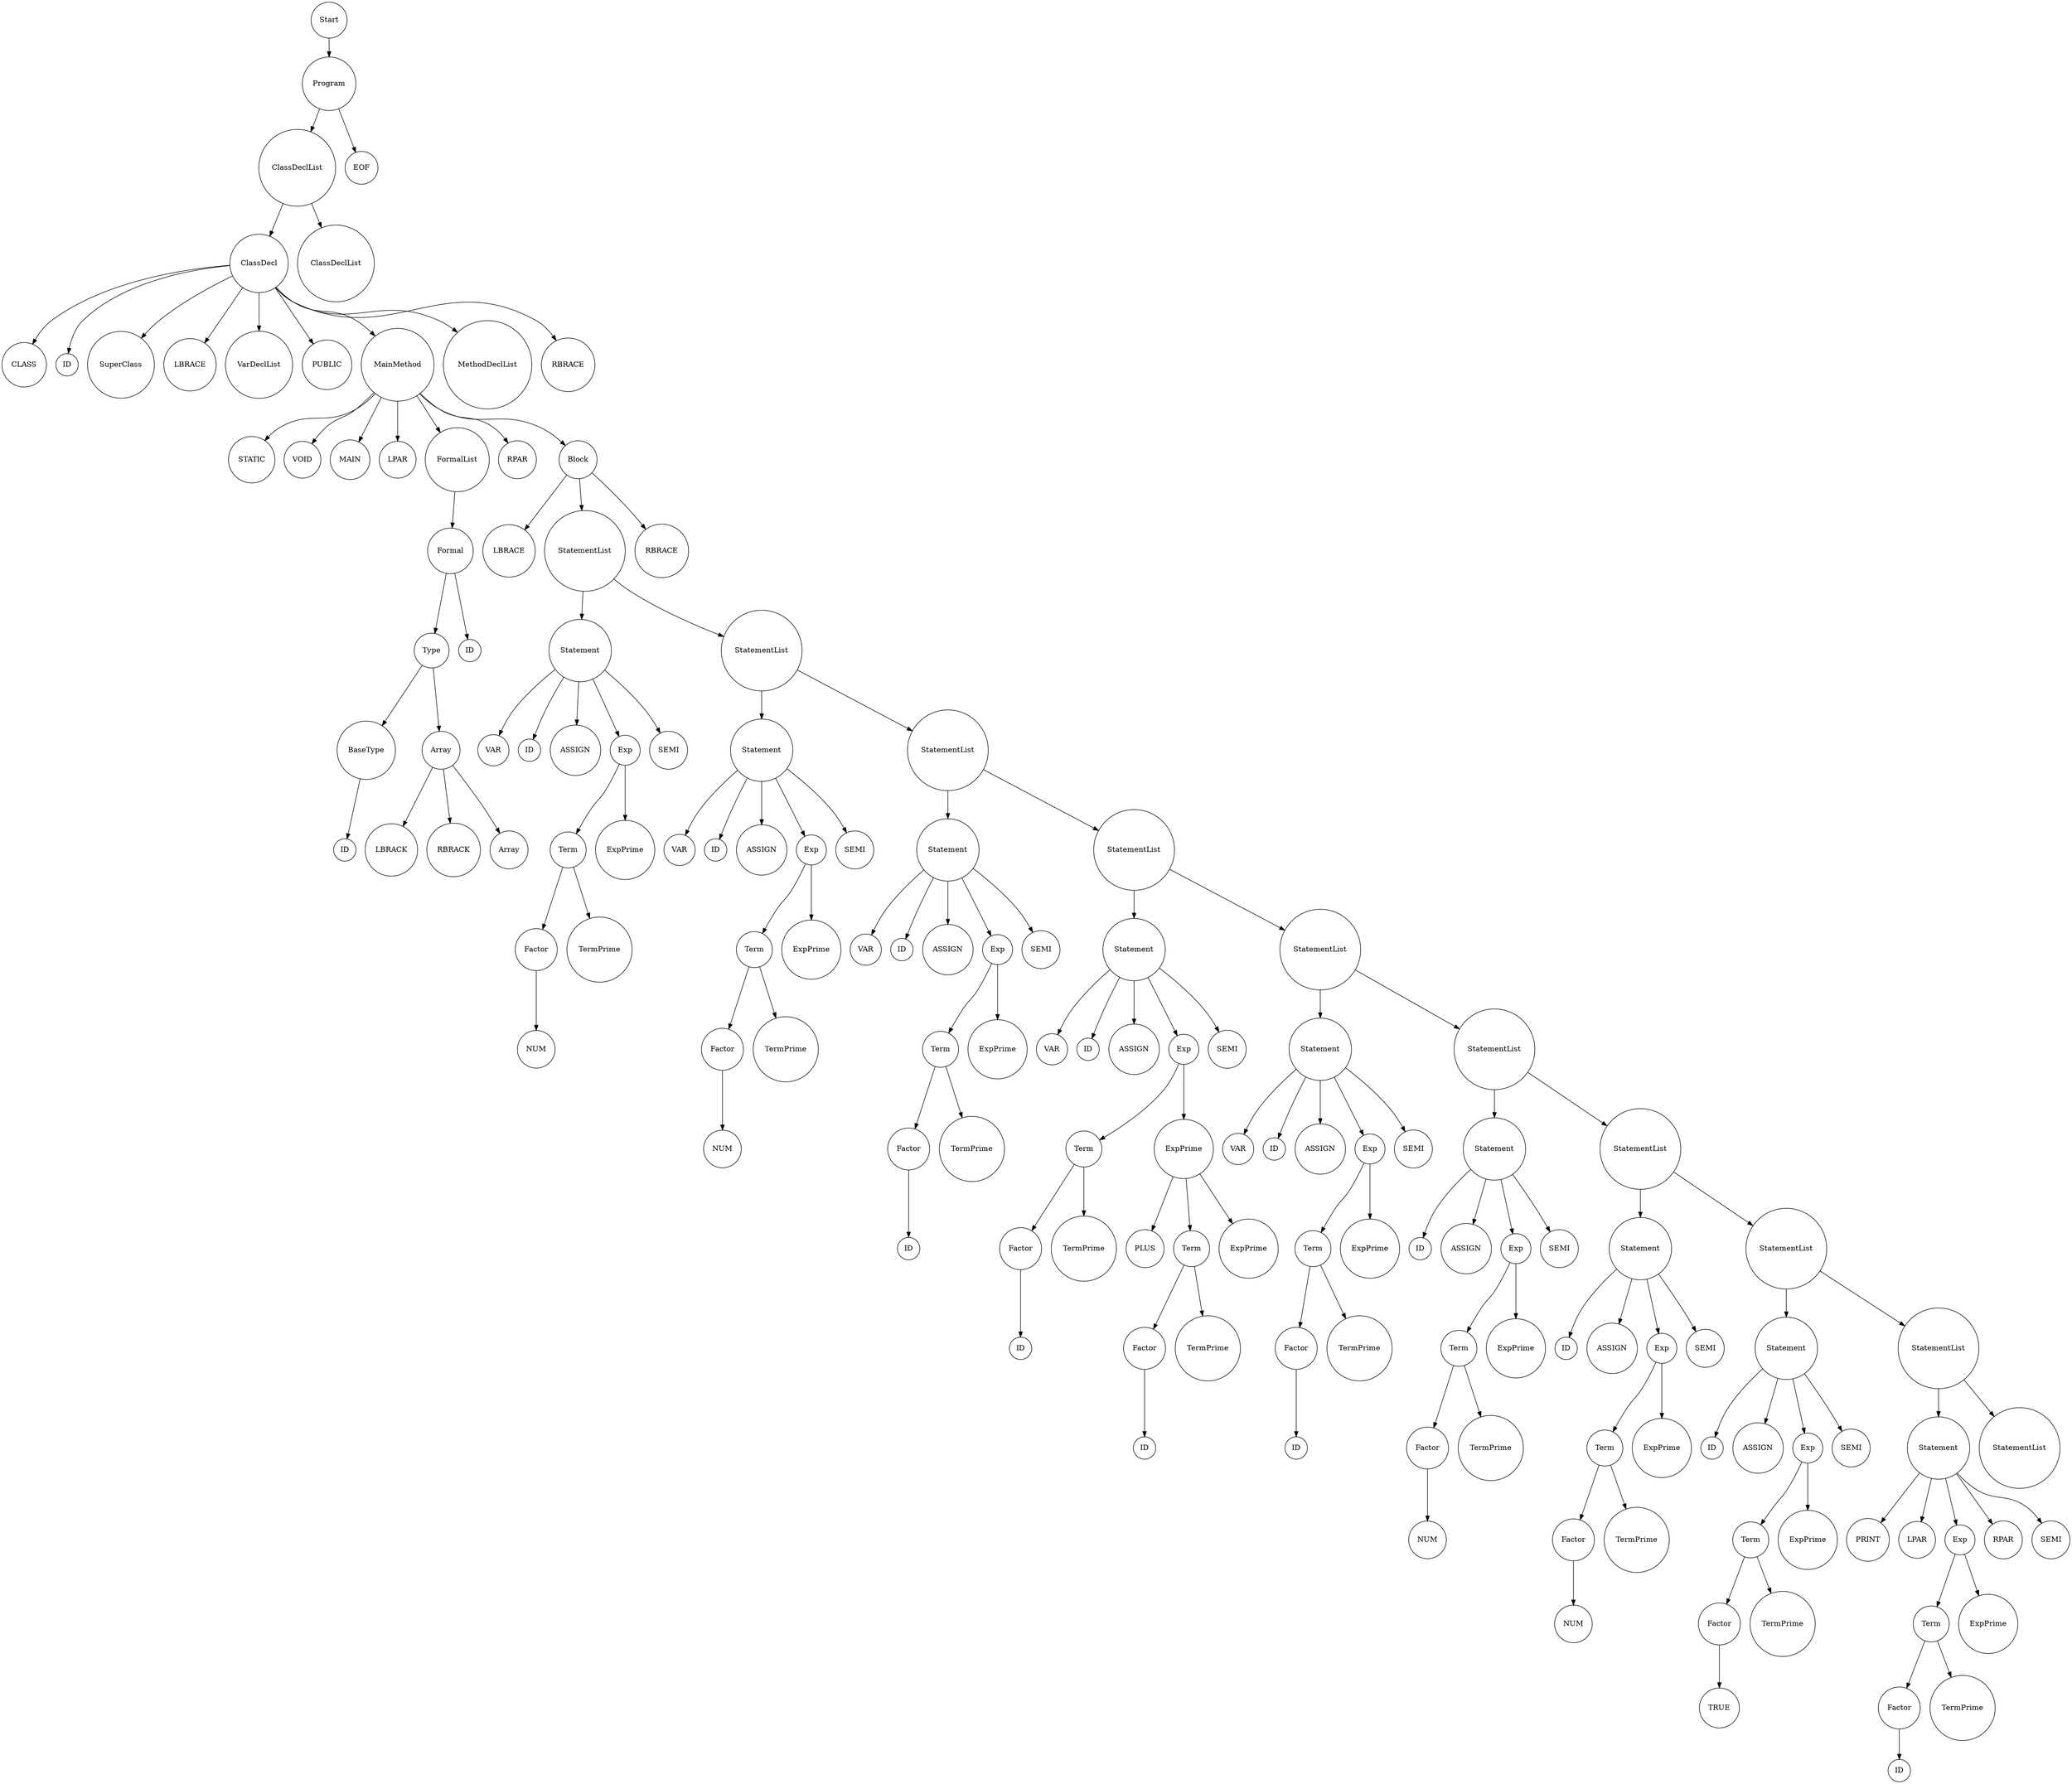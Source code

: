 digraph G {
            rankdir=TB; // Tree-like top-bottom orientation
            node [shape=circle];
              node0 [label="Start"];
  node0_0 [label="Program"];
  node0 -> node0_0;
  node0_0_0 [label="ClassDeclList"];
  node0_0 -> node0_0_0;
  node0_0_0_0 [label="ClassDecl"];
  node0_0_0 -> node0_0_0_0;
  node0_0_0_0_0 [label="CLASS"];
  node0_0_0_0 -> node0_0_0_0_0;
  node0_0_0_0_1 [label="ID"];
  node0_0_0_0 -> node0_0_0_0_1;
  node0_0_0_0_2 [label="SuperClass"];
  node0_0_0_0 -> node0_0_0_0_2;
  node0_0_0_0_3 [label="LBRACE"];
  node0_0_0_0 -> node0_0_0_0_3;
  node0_0_0_0_4 [label="VarDeclList"];
  node0_0_0_0 -> node0_0_0_0_4;
  node0_0_0_0_5 [label="PUBLIC"];
  node0_0_0_0 -> node0_0_0_0_5;
  node0_0_0_0_6 [label="MainMethod"];
  node0_0_0_0 -> node0_0_0_0_6;
  node0_0_0_0_6_0 [label="STATIC"];
  node0_0_0_0_6 -> node0_0_0_0_6_0;
  node0_0_0_0_6_1 [label="VOID"];
  node0_0_0_0_6 -> node0_0_0_0_6_1;
  node0_0_0_0_6_2 [label="MAIN"];
  node0_0_0_0_6 -> node0_0_0_0_6_2;
  node0_0_0_0_6_3 [label="LPAR"];
  node0_0_0_0_6 -> node0_0_0_0_6_3;
  node0_0_0_0_6_4 [label="FormalList"];
  node0_0_0_0_6 -> node0_0_0_0_6_4;
  node0_0_0_0_6_4_0 [label="Formal"];
  node0_0_0_0_6_4 -> node0_0_0_0_6_4_0;
  node0_0_0_0_6_4_0_0 [label="Type"];
  node0_0_0_0_6_4_0 -> node0_0_0_0_6_4_0_0;
  node0_0_0_0_6_4_0_0_0 [label="BaseType"];
  node0_0_0_0_6_4_0_0 -> node0_0_0_0_6_4_0_0_0;
  node0_0_0_0_6_4_0_0_0_0 [label="ID"];
  node0_0_0_0_6_4_0_0_0 -> node0_0_0_0_6_4_0_0_0_0;
  node0_0_0_0_6_4_0_0_1 [label="Array"];
  node0_0_0_0_6_4_0_0 -> node0_0_0_0_6_4_0_0_1;
  node0_0_0_0_6_4_0_0_1_0 [label="LBRACK"];
  node0_0_0_0_6_4_0_0_1 -> node0_0_0_0_6_4_0_0_1_0;
  node0_0_0_0_6_4_0_0_1_1 [label="RBRACK"];
  node0_0_0_0_6_4_0_0_1 -> node0_0_0_0_6_4_0_0_1_1;
  node0_0_0_0_6_4_0_0_1_2 [label="Array"];
  node0_0_0_0_6_4_0_0_1 -> node0_0_0_0_6_4_0_0_1_2;
  node0_0_0_0_6_4_0_1 [label="ID"];
  node0_0_0_0_6_4_0 -> node0_0_0_0_6_4_0_1;
  node0_0_0_0_6_5 [label="RPAR"];
  node0_0_0_0_6 -> node0_0_0_0_6_5;
  node0_0_0_0_6_6 [label="Block"];
  node0_0_0_0_6 -> node0_0_0_0_6_6;
  node0_0_0_0_6_6_0 [label="LBRACE"];
  node0_0_0_0_6_6 -> node0_0_0_0_6_6_0;
  node0_0_0_0_6_6_1 [label="StatementList"];
  node0_0_0_0_6_6 -> node0_0_0_0_6_6_1;
  node0_0_0_0_6_6_1_0 [label="Statement"];
  node0_0_0_0_6_6_1 -> node0_0_0_0_6_6_1_0;
  node0_0_0_0_6_6_1_0_0 [label="VAR"];
  node0_0_0_0_6_6_1_0 -> node0_0_0_0_6_6_1_0_0;
  node0_0_0_0_6_6_1_0_1 [label="ID"];
  node0_0_0_0_6_6_1_0 -> node0_0_0_0_6_6_1_0_1;
  node0_0_0_0_6_6_1_0_2 [label="ASSIGN"];
  node0_0_0_0_6_6_1_0 -> node0_0_0_0_6_6_1_0_2;
  node0_0_0_0_6_6_1_0_3 [label="Exp"];
  node0_0_0_0_6_6_1_0 -> node0_0_0_0_6_6_1_0_3;
  node0_0_0_0_6_6_1_0_3_0 [label="Term"];
  node0_0_0_0_6_6_1_0_3 -> node0_0_0_0_6_6_1_0_3_0;
  node0_0_0_0_6_6_1_0_3_0_0 [label="Factor"];
  node0_0_0_0_6_6_1_0_3_0 -> node0_0_0_0_6_6_1_0_3_0_0;
  node0_0_0_0_6_6_1_0_3_0_0_0 [label="NUM"];
  node0_0_0_0_6_6_1_0_3_0_0 -> node0_0_0_0_6_6_1_0_3_0_0_0;
  node0_0_0_0_6_6_1_0_3_0_1 [label="TermPrime"];
  node0_0_0_0_6_6_1_0_3_0 -> node0_0_0_0_6_6_1_0_3_0_1;
  node0_0_0_0_6_6_1_0_3_1 [label="ExpPrime"];
  node0_0_0_0_6_6_1_0_3 -> node0_0_0_0_6_6_1_0_3_1;
  node0_0_0_0_6_6_1_0_4 [label="SEMI"];
  node0_0_0_0_6_6_1_0 -> node0_0_0_0_6_6_1_0_4;
  node0_0_0_0_6_6_1_1 [label="StatementList"];
  node0_0_0_0_6_6_1 -> node0_0_0_0_6_6_1_1;
  node0_0_0_0_6_6_1_1_0 [label="Statement"];
  node0_0_0_0_6_6_1_1 -> node0_0_0_0_6_6_1_1_0;
  node0_0_0_0_6_6_1_1_0_0 [label="VAR"];
  node0_0_0_0_6_6_1_1_0 -> node0_0_0_0_6_6_1_1_0_0;
  node0_0_0_0_6_6_1_1_0_1 [label="ID"];
  node0_0_0_0_6_6_1_1_0 -> node0_0_0_0_6_6_1_1_0_1;
  node0_0_0_0_6_6_1_1_0_2 [label="ASSIGN"];
  node0_0_0_0_6_6_1_1_0 -> node0_0_0_0_6_6_1_1_0_2;
  node0_0_0_0_6_6_1_1_0_3 [label="Exp"];
  node0_0_0_0_6_6_1_1_0 -> node0_0_0_0_6_6_1_1_0_3;
  node0_0_0_0_6_6_1_1_0_3_0 [label="Term"];
  node0_0_0_0_6_6_1_1_0_3 -> node0_0_0_0_6_6_1_1_0_3_0;
  node0_0_0_0_6_6_1_1_0_3_0_0 [label="Factor"];
  node0_0_0_0_6_6_1_1_0_3_0 -> node0_0_0_0_6_6_1_1_0_3_0_0;
  node0_0_0_0_6_6_1_1_0_3_0_0_0 [label="NUM"];
  node0_0_0_0_6_6_1_1_0_3_0_0 -> node0_0_0_0_6_6_1_1_0_3_0_0_0;
  node0_0_0_0_6_6_1_1_0_3_0_1 [label="TermPrime"];
  node0_0_0_0_6_6_1_1_0_3_0 -> node0_0_0_0_6_6_1_1_0_3_0_1;
  node0_0_0_0_6_6_1_1_0_3_1 [label="ExpPrime"];
  node0_0_0_0_6_6_1_1_0_3 -> node0_0_0_0_6_6_1_1_0_3_1;
  node0_0_0_0_6_6_1_1_0_4 [label="SEMI"];
  node0_0_0_0_6_6_1_1_0 -> node0_0_0_0_6_6_1_1_0_4;
  node0_0_0_0_6_6_1_1_1 [label="StatementList"];
  node0_0_0_0_6_6_1_1 -> node0_0_0_0_6_6_1_1_1;
  node0_0_0_0_6_6_1_1_1_0 [label="Statement"];
  node0_0_0_0_6_6_1_1_1 -> node0_0_0_0_6_6_1_1_1_0;
  node0_0_0_0_6_6_1_1_1_0_0 [label="VAR"];
  node0_0_0_0_6_6_1_1_1_0 -> node0_0_0_0_6_6_1_1_1_0_0;
  node0_0_0_0_6_6_1_1_1_0_1 [label="ID"];
  node0_0_0_0_6_6_1_1_1_0 -> node0_0_0_0_6_6_1_1_1_0_1;
  node0_0_0_0_6_6_1_1_1_0_2 [label="ASSIGN"];
  node0_0_0_0_6_6_1_1_1_0 -> node0_0_0_0_6_6_1_1_1_0_2;
  node0_0_0_0_6_6_1_1_1_0_3 [label="Exp"];
  node0_0_0_0_6_6_1_1_1_0 -> node0_0_0_0_6_6_1_1_1_0_3;
  node0_0_0_0_6_6_1_1_1_0_3_0 [label="Term"];
  node0_0_0_0_6_6_1_1_1_0_3 -> node0_0_0_0_6_6_1_1_1_0_3_0;
  node0_0_0_0_6_6_1_1_1_0_3_0_0 [label="Factor"];
  node0_0_0_0_6_6_1_1_1_0_3_0 -> node0_0_0_0_6_6_1_1_1_0_3_0_0;
  node0_0_0_0_6_6_1_1_1_0_3_0_0_0 [label="ID"];
  node0_0_0_0_6_6_1_1_1_0_3_0_0 -> node0_0_0_0_6_6_1_1_1_0_3_0_0_0;
  node0_0_0_0_6_6_1_1_1_0_3_0_1 [label="TermPrime"];
  node0_0_0_0_6_6_1_1_1_0_3_0 -> node0_0_0_0_6_6_1_1_1_0_3_0_1;
  node0_0_0_0_6_6_1_1_1_0_3_1 [label="ExpPrime"];
  node0_0_0_0_6_6_1_1_1_0_3 -> node0_0_0_0_6_6_1_1_1_0_3_1;
  node0_0_0_0_6_6_1_1_1_0_4 [label="SEMI"];
  node0_0_0_0_6_6_1_1_1_0 -> node0_0_0_0_6_6_1_1_1_0_4;
  node0_0_0_0_6_6_1_1_1_1 [label="StatementList"];
  node0_0_0_0_6_6_1_1_1 -> node0_0_0_0_6_6_1_1_1_1;
  node0_0_0_0_6_6_1_1_1_1_0 [label="Statement"];
  node0_0_0_0_6_6_1_1_1_1 -> node0_0_0_0_6_6_1_1_1_1_0;
  node0_0_0_0_6_6_1_1_1_1_0_0 [label="VAR"];
  node0_0_0_0_6_6_1_1_1_1_0 -> node0_0_0_0_6_6_1_1_1_1_0_0;
  node0_0_0_0_6_6_1_1_1_1_0_1 [label="ID"];
  node0_0_0_0_6_6_1_1_1_1_0 -> node0_0_0_0_6_6_1_1_1_1_0_1;
  node0_0_0_0_6_6_1_1_1_1_0_2 [label="ASSIGN"];
  node0_0_0_0_6_6_1_1_1_1_0 -> node0_0_0_0_6_6_1_1_1_1_0_2;
  node0_0_0_0_6_6_1_1_1_1_0_3 [label="Exp"];
  node0_0_0_0_6_6_1_1_1_1_0 -> node0_0_0_0_6_6_1_1_1_1_0_3;
  node0_0_0_0_6_6_1_1_1_1_0_3_0 [label="Term"];
  node0_0_0_0_6_6_1_1_1_1_0_3 -> node0_0_0_0_6_6_1_1_1_1_0_3_0;
  node0_0_0_0_6_6_1_1_1_1_0_3_0_0 [label="Factor"];
  node0_0_0_0_6_6_1_1_1_1_0_3_0 -> node0_0_0_0_6_6_1_1_1_1_0_3_0_0;
  node0_0_0_0_6_6_1_1_1_1_0_3_0_0_0 [label="ID"];
  node0_0_0_0_6_6_1_1_1_1_0_3_0_0 -> node0_0_0_0_6_6_1_1_1_1_0_3_0_0_0;
  node0_0_0_0_6_6_1_1_1_1_0_3_0_1 [label="TermPrime"];
  node0_0_0_0_6_6_1_1_1_1_0_3_0 -> node0_0_0_0_6_6_1_1_1_1_0_3_0_1;
  node0_0_0_0_6_6_1_1_1_1_0_3_1 [label="ExpPrime"];
  node0_0_0_0_6_6_1_1_1_1_0_3 -> node0_0_0_0_6_6_1_1_1_1_0_3_1;
  node0_0_0_0_6_6_1_1_1_1_0_3_1_0 [label="PLUS"];
  node0_0_0_0_6_6_1_1_1_1_0_3_1 -> node0_0_0_0_6_6_1_1_1_1_0_3_1_0;
  node0_0_0_0_6_6_1_1_1_1_0_3_1_1 [label="Term"];
  node0_0_0_0_6_6_1_1_1_1_0_3_1 -> node0_0_0_0_6_6_1_1_1_1_0_3_1_1;
  node0_0_0_0_6_6_1_1_1_1_0_3_1_1_0 [label="Factor"];
  node0_0_0_0_6_6_1_1_1_1_0_3_1_1 -> node0_0_0_0_6_6_1_1_1_1_0_3_1_1_0;
  node0_0_0_0_6_6_1_1_1_1_0_3_1_1_0_0 [label="ID"];
  node0_0_0_0_6_6_1_1_1_1_0_3_1_1_0 -> node0_0_0_0_6_6_1_1_1_1_0_3_1_1_0_0;
  node0_0_0_0_6_6_1_1_1_1_0_3_1_1_1 [label="TermPrime"];
  node0_0_0_0_6_6_1_1_1_1_0_3_1_1 -> node0_0_0_0_6_6_1_1_1_1_0_3_1_1_1;
  node0_0_0_0_6_6_1_1_1_1_0_3_1_2 [label="ExpPrime"];
  node0_0_0_0_6_6_1_1_1_1_0_3_1 -> node0_0_0_0_6_6_1_1_1_1_0_3_1_2;
  node0_0_0_0_6_6_1_1_1_1_0_4 [label="SEMI"];
  node0_0_0_0_6_6_1_1_1_1_0 -> node0_0_0_0_6_6_1_1_1_1_0_4;
  node0_0_0_0_6_6_1_1_1_1_1 [label="StatementList"];
  node0_0_0_0_6_6_1_1_1_1 -> node0_0_0_0_6_6_1_1_1_1_1;
  node0_0_0_0_6_6_1_1_1_1_1_0 [label="Statement"];
  node0_0_0_0_6_6_1_1_1_1_1 -> node0_0_0_0_6_6_1_1_1_1_1_0;
  node0_0_0_0_6_6_1_1_1_1_1_0_0 [label="VAR"];
  node0_0_0_0_6_6_1_1_1_1_1_0 -> node0_0_0_0_6_6_1_1_1_1_1_0_0;
  node0_0_0_0_6_6_1_1_1_1_1_0_1 [label="ID"];
  node0_0_0_0_6_6_1_1_1_1_1_0 -> node0_0_0_0_6_6_1_1_1_1_1_0_1;
  node0_0_0_0_6_6_1_1_1_1_1_0_2 [label="ASSIGN"];
  node0_0_0_0_6_6_1_1_1_1_1_0 -> node0_0_0_0_6_6_1_1_1_1_1_0_2;
  node0_0_0_0_6_6_1_1_1_1_1_0_3 [label="Exp"];
  node0_0_0_0_6_6_1_1_1_1_1_0 -> node0_0_0_0_6_6_1_1_1_1_1_0_3;
  node0_0_0_0_6_6_1_1_1_1_1_0_3_0 [label="Term"];
  node0_0_0_0_6_6_1_1_1_1_1_0_3 -> node0_0_0_0_6_6_1_1_1_1_1_0_3_0;
  node0_0_0_0_6_6_1_1_1_1_1_0_3_0_0 [label="Factor"];
  node0_0_0_0_6_6_1_1_1_1_1_0_3_0 -> node0_0_0_0_6_6_1_1_1_1_1_0_3_0_0;
  node0_0_0_0_6_6_1_1_1_1_1_0_3_0_0_0 [label="ID"];
  node0_0_0_0_6_6_1_1_1_1_1_0_3_0_0 -> node0_0_0_0_6_6_1_1_1_1_1_0_3_0_0_0;
  node0_0_0_0_6_6_1_1_1_1_1_0_3_0_1 [label="TermPrime"];
  node0_0_0_0_6_6_1_1_1_1_1_0_3_0 -> node0_0_0_0_6_6_1_1_1_1_1_0_3_0_1;
  node0_0_0_0_6_6_1_1_1_1_1_0_3_1 [label="ExpPrime"];
  node0_0_0_0_6_6_1_1_1_1_1_0_3 -> node0_0_0_0_6_6_1_1_1_1_1_0_3_1;
  node0_0_0_0_6_6_1_1_1_1_1_0_4 [label="SEMI"];
  node0_0_0_0_6_6_1_1_1_1_1_0 -> node0_0_0_0_6_6_1_1_1_1_1_0_4;
  node0_0_0_0_6_6_1_1_1_1_1_1 [label="StatementList"];
  node0_0_0_0_6_6_1_1_1_1_1 -> node0_0_0_0_6_6_1_1_1_1_1_1;
  node0_0_0_0_6_6_1_1_1_1_1_1_0 [label="Statement"];
  node0_0_0_0_6_6_1_1_1_1_1_1 -> node0_0_0_0_6_6_1_1_1_1_1_1_0;
  node0_0_0_0_6_6_1_1_1_1_1_1_0_0 [label="ID"];
  node0_0_0_0_6_6_1_1_1_1_1_1_0 -> node0_0_0_0_6_6_1_1_1_1_1_1_0_0;
  node0_0_0_0_6_6_1_1_1_1_1_1_0_1 [label="ASSIGN"];
  node0_0_0_0_6_6_1_1_1_1_1_1_0 -> node0_0_0_0_6_6_1_1_1_1_1_1_0_1;
  node0_0_0_0_6_6_1_1_1_1_1_1_0_2 [label="Exp"];
  node0_0_0_0_6_6_1_1_1_1_1_1_0 -> node0_0_0_0_6_6_1_1_1_1_1_1_0_2;
  node0_0_0_0_6_6_1_1_1_1_1_1_0_2_0 [label="Term"];
  node0_0_0_0_6_6_1_1_1_1_1_1_0_2 -> node0_0_0_0_6_6_1_1_1_1_1_1_0_2_0;
  node0_0_0_0_6_6_1_1_1_1_1_1_0_2_0_0 [label="Factor"];
  node0_0_0_0_6_6_1_1_1_1_1_1_0_2_0 -> node0_0_0_0_6_6_1_1_1_1_1_1_0_2_0_0;
  node0_0_0_0_6_6_1_1_1_1_1_1_0_2_0_0_0 [label="NUM"];
  node0_0_0_0_6_6_1_1_1_1_1_1_0_2_0_0 -> node0_0_0_0_6_6_1_1_1_1_1_1_0_2_0_0_0;
  node0_0_0_0_6_6_1_1_1_1_1_1_0_2_0_1 [label="TermPrime"];
  node0_0_0_0_6_6_1_1_1_1_1_1_0_2_0 -> node0_0_0_0_6_6_1_1_1_1_1_1_0_2_0_1;
  node0_0_0_0_6_6_1_1_1_1_1_1_0_2_1 [label="ExpPrime"];
  node0_0_0_0_6_6_1_1_1_1_1_1_0_2 -> node0_0_0_0_6_6_1_1_1_1_1_1_0_2_1;
  node0_0_0_0_6_6_1_1_1_1_1_1_0_3 [label="SEMI"];
  node0_0_0_0_6_6_1_1_1_1_1_1_0 -> node0_0_0_0_6_6_1_1_1_1_1_1_0_3;
  node0_0_0_0_6_6_1_1_1_1_1_1_1 [label="StatementList"];
  node0_0_0_0_6_6_1_1_1_1_1_1 -> node0_0_0_0_6_6_1_1_1_1_1_1_1;
  node0_0_0_0_6_6_1_1_1_1_1_1_1_0 [label="Statement"];
  node0_0_0_0_6_6_1_1_1_1_1_1_1 -> node0_0_0_0_6_6_1_1_1_1_1_1_1_0;
  node0_0_0_0_6_6_1_1_1_1_1_1_1_0_0 [label="ID"];
  node0_0_0_0_6_6_1_1_1_1_1_1_1_0 -> node0_0_0_0_6_6_1_1_1_1_1_1_1_0_0;
  node0_0_0_0_6_6_1_1_1_1_1_1_1_0_1 [label="ASSIGN"];
  node0_0_0_0_6_6_1_1_1_1_1_1_1_0 -> node0_0_0_0_6_6_1_1_1_1_1_1_1_0_1;
  node0_0_0_0_6_6_1_1_1_1_1_1_1_0_2 [label="Exp"];
  node0_0_0_0_6_6_1_1_1_1_1_1_1_0 -> node0_0_0_0_6_6_1_1_1_1_1_1_1_0_2;
  node0_0_0_0_6_6_1_1_1_1_1_1_1_0_2_0 [label="Term"];
  node0_0_0_0_6_6_1_1_1_1_1_1_1_0_2 -> node0_0_0_0_6_6_1_1_1_1_1_1_1_0_2_0;
  node0_0_0_0_6_6_1_1_1_1_1_1_1_0_2_0_0 [label="Factor"];
  node0_0_0_0_6_6_1_1_1_1_1_1_1_0_2_0 -> node0_0_0_0_6_6_1_1_1_1_1_1_1_0_2_0_0;
  node0_0_0_0_6_6_1_1_1_1_1_1_1_0_2_0_0_0 [label="NUM"];
  node0_0_0_0_6_6_1_1_1_1_1_1_1_0_2_0_0 -> node0_0_0_0_6_6_1_1_1_1_1_1_1_0_2_0_0_0;
  node0_0_0_0_6_6_1_1_1_1_1_1_1_0_2_0_1 [label="TermPrime"];
  node0_0_0_0_6_6_1_1_1_1_1_1_1_0_2_0 -> node0_0_0_0_6_6_1_1_1_1_1_1_1_0_2_0_1;
  node0_0_0_0_6_6_1_1_1_1_1_1_1_0_2_1 [label="ExpPrime"];
  node0_0_0_0_6_6_1_1_1_1_1_1_1_0_2 -> node0_0_0_0_6_6_1_1_1_1_1_1_1_0_2_1;
  node0_0_0_0_6_6_1_1_1_1_1_1_1_0_3 [label="SEMI"];
  node0_0_0_0_6_6_1_1_1_1_1_1_1_0 -> node0_0_0_0_6_6_1_1_1_1_1_1_1_0_3;
  node0_0_0_0_6_6_1_1_1_1_1_1_1_1 [label="StatementList"];
  node0_0_0_0_6_6_1_1_1_1_1_1_1 -> node0_0_0_0_6_6_1_1_1_1_1_1_1_1;
  node0_0_0_0_6_6_1_1_1_1_1_1_1_1_0 [label="Statement"];
  node0_0_0_0_6_6_1_1_1_1_1_1_1_1 -> node0_0_0_0_6_6_1_1_1_1_1_1_1_1_0;
  node0_0_0_0_6_6_1_1_1_1_1_1_1_1_0_0 [label="ID"];
  node0_0_0_0_6_6_1_1_1_1_1_1_1_1_0 -> node0_0_0_0_6_6_1_1_1_1_1_1_1_1_0_0;
  node0_0_0_0_6_6_1_1_1_1_1_1_1_1_0_1 [label="ASSIGN"];
  node0_0_0_0_6_6_1_1_1_1_1_1_1_1_0 -> node0_0_0_0_6_6_1_1_1_1_1_1_1_1_0_1;
  node0_0_0_0_6_6_1_1_1_1_1_1_1_1_0_2 [label="Exp"];
  node0_0_0_0_6_6_1_1_1_1_1_1_1_1_0 -> node0_0_0_0_6_6_1_1_1_1_1_1_1_1_0_2;
  node0_0_0_0_6_6_1_1_1_1_1_1_1_1_0_2_0 [label="Term"];
  node0_0_0_0_6_6_1_1_1_1_1_1_1_1_0_2 -> node0_0_0_0_6_6_1_1_1_1_1_1_1_1_0_2_0;
  node0_0_0_0_6_6_1_1_1_1_1_1_1_1_0_2_0_0 [label="Factor"];
  node0_0_0_0_6_6_1_1_1_1_1_1_1_1_0_2_0 -> node0_0_0_0_6_6_1_1_1_1_1_1_1_1_0_2_0_0;
  node0_0_0_0_6_6_1_1_1_1_1_1_1_1_0_2_0_0_0 [label="TRUE"];
  node0_0_0_0_6_6_1_1_1_1_1_1_1_1_0_2_0_0 -> node0_0_0_0_6_6_1_1_1_1_1_1_1_1_0_2_0_0_0;
  node0_0_0_0_6_6_1_1_1_1_1_1_1_1_0_2_0_1 [label="TermPrime"];
  node0_0_0_0_6_6_1_1_1_1_1_1_1_1_0_2_0 -> node0_0_0_0_6_6_1_1_1_1_1_1_1_1_0_2_0_1;
  node0_0_0_0_6_6_1_1_1_1_1_1_1_1_0_2_1 [label="ExpPrime"];
  node0_0_0_0_6_6_1_1_1_1_1_1_1_1_0_2 -> node0_0_0_0_6_6_1_1_1_1_1_1_1_1_0_2_1;
  node0_0_0_0_6_6_1_1_1_1_1_1_1_1_0_3 [label="SEMI"];
  node0_0_0_0_6_6_1_1_1_1_1_1_1_1_0 -> node0_0_0_0_6_6_1_1_1_1_1_1_1_1_0_3;
  node0_0_0_0_6_6_1_1_1_1_1_1_1_1_1 [label="StatementList"];
  node0_0_0_0_6_6_1_1_1_1_1_1_1_1 -> node0_0_0_0_6_6_1_1_1_1_1_1_1_1_1;
  node0_0_0_0_6_6_1_1_1_1_1_1_1_1_1_0 [label="Statement"];
  node0_0_0_0_6_6_1_1_1_1_1_1_1_1_1 -> node0_0_0_0_6_6_1_1_1_1_1_1_1_1_1_0;
  node0_0_0_0_6_6_1_1_1_1_1_1_1_1_1_0_0 [label="PRINT"];
  node0_0_0_0_6_6_1_1_1_1_1_1_1_1_1_0 -> node0_0_0_0_6_6_1_1_1_1_1_1_1_1_1_0_0;
  node0_0_0_0_6_6_1_1_1_1_1_1_1_1_1_0_1 [label="LPAR"];
  node0_0_0_0_6_6_1_1_1_1_1_1_1_1_1_0 -> node0_0_0_0_6_6_1_1_1_1_1_1_1_1_1_0_1;
  node0_0_0_0_6_6_1_1_1_1_1_1_1_1_1_0_2 [label="Exp"];
  node0_0_0_0_6_6_1_1_1_1_1_1_1_1_1_0 -> node0_0_0_0_6_6_1_1_1_1_1_1_1_1_1_0_2;
  node0_0_0_0_6_6_1_1_1_1_1_1_1_1_1_0_2_0 [label="Term"];
  node0_0_0_0_6_6_1_1_1_1_1_1_1_1_1_0_2 -> node0_0_0_0_6_6_1_1_1_1_1_1_1_1_1_0_2_0;
  node0_0_0_0_6_6_1_1_1_1_1_1_1_1_1_0_2_0_0 [label="Factor"];
  node0_0_0_0_6_6_1_1_1_1_1_1_1_1_1_0_2_0 -> node0_0_0_0_6_6_1_1_1_1_1_1_1_1_1_0_2_0_0;
  node0_0_0_0_6_6_1_1_1_1_1_1_1_1_1_0_2_0_0_0 [label="ID"];
  node0_0_0_0_6_6_1_1_1_1_1_1_1_1_1_0_2_0_0 -> node0_0_0_0_6_6_1_1_1_1_1_1_1_1_1_0_2_0_0_0;
  node0_0_0_0_6_6_1_1_1_1_1_1_1_1_1_0_2_0_1 [label="TermPrime"];
  node0_0_0_0_6_6_1_1_1_1_1_1_1_1_1_0_2_0 -> node0_0_0_0_6_6_1_1_1_1_1_1_1_1_1_0_2_0_1;
  node0_0_0_0_6_6_1_1_1_1_1_1_1_1_1_0_2_1 [label="ExpPrime"];
  node0_0_0_0_6_6_1_1_1_1_1_1_1_1_1_0_2 -> node0_0_0_0_6_6_1_1_1_1_1_1_1_1_1_0_2_1;
  node0_0_0_0_6_6_1_1_1_1_1_1_1_1_1_0_3 [label="RPAR"];
  node0_0_0_0_6_6_1_1_1_1_1_1_1_1_1_0 -> node0_0_0_0_6_6_1_1_1_1_1_1_1_1_1_0_3;
  node0_0_0_0_6_6_1_1_1_1_1_1_1_1_1_0_4 [label="SEMI"];
  node0_0_0_0_6_6_1_1_1_1_1_1_1_1_1_0 -> node0_0_0_0_6_6_1_1_1_1_1_1_1_1_1_0_4;
  node0_0_0_0_6_6_1_1_1_1_1_1_1_1_1_1 [label="StatementList"];
  node0_0_0_0_6_6_1_1_1_1_1_1_1_1_1 -> node0_0_0_0_6_6_1_1_1_1_1_1_1_1_1_1;
  node0_0_0_0_6_6_2 [label="RBRACE"];
  node0_0_0_0_6_6 -> node0_0_0_0_6_6_2;
  node0_0_0_0_7 [label="MethodDeclList"];
  node0_0_0_0 -> node0_0_0_0_7;
  node0_0_0_0_8 [label="RBRACE"];
  node0_0_0_0 -> node0_0_0_0_8;
  node0_0_0_1 [label="ClassDeclList"];
  node0_0_0 -> node0_0_0_1;
  node0_0_1 [label="EOF"];
  node0_0 -> node0_0_1;
        }